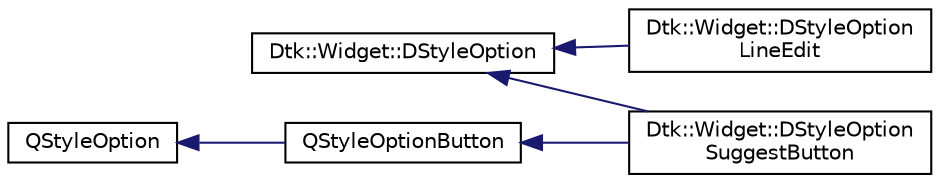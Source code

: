 digraph "类继承关系图"
{
  edge [fontname="Helvetica",fontsize="10",labelfontname="Helvetica",labelfontsize="10"];
  node [fontname="Helvetica",fontsize="10",shape=record];
  rankdir="LR";
  Node170 [label="Dtk::Widget::DStyleOption",height=0.2,width=0.4,color="black", fillcolor="white", style="filled",URL="$class_dtk_1_1_widget_1_1_d_style_option.html",tooltip="dcxb插件通过DStyleOption来控制控件的样式 "];
  Node170 -> Node171 [dir="back",color="midnightblue",fontsize="10",style="solid",fontname="Helvetica"];
  Node171 [label="Dtk::Widget::DStyleOption\lLineEdit",height=0.2,width=0.4,color="black", fillcolor="white", style="filled",URL="$class_dtk_1_1_widget_1_1_d_style_option_line_edit.html",tooltip="Dtk::Widget::DLineEdit使用的样式配置 "];
  Node170 -> Node2 [dir="back",color="midnightblue",fontsize="10",style="solid",fontname="Helvetica"];
  Node2 [label="Dtk::Widget::DStyleOption\lSuggestButton",height=0.2,width=0.4,color="black", fillcolor="white", style="filled",URL="$class_dtk_1_1_widget_1_1_d_style_option_suggest_button.html",tooltip="Dtk::Widget::DSuggestButton使用的样式配置 "];
  Node0 [label="QStyleOption",height=0.2,width=0.4,color="black", fillcolor="white", style="filled",URL="/home/xmuli/project/dtk/tags/qtwidgets.tags$qstyleoption.html"];
  Node0 -> Node1 [dir="back",color="midnightblue",fontsize="10",style="solid",fontname="Helvetica"];
  Node1 [label="QStyleOptionButton",height=0.2,width=0.4,color="black", fillcolor="white", style="filled",URL="/home/xmuli/project/dtk/tags/qtwidgets.tags$qstyleoptionbutton.html"];
  Node1 -> Node2 [dir="back",color="midnightblue",fontsize="10",style="solid",fontname="Helvetica"];
}
